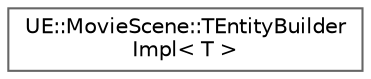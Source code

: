 digraph "Graphical Class Hierarchy"
{
 // INTERACTIVE_SVG=YES
 // LATEX_PDF_SIZE
  bgcolor="transparent";
  edge [fontname=Helvetica,fontsize=10,labelfontname=Helvetica,labelfontsize=10];
  node [fontname=Helvetica,fontsize=10,shape=box,height=0.2,width=0.4];
  rankdir="LR";
  Node0 [id="Node000000",label="UE::MovieScene::TEntityBuilder\lImpl\< T \>",height=0.2,width=0.4,color="grey40", fillcolor="white", style="filled",URL="$d1/d8b/structUE_1_1MovieScene_1_1TEntityBuilderImpl.html",tooltip=" "];
}
